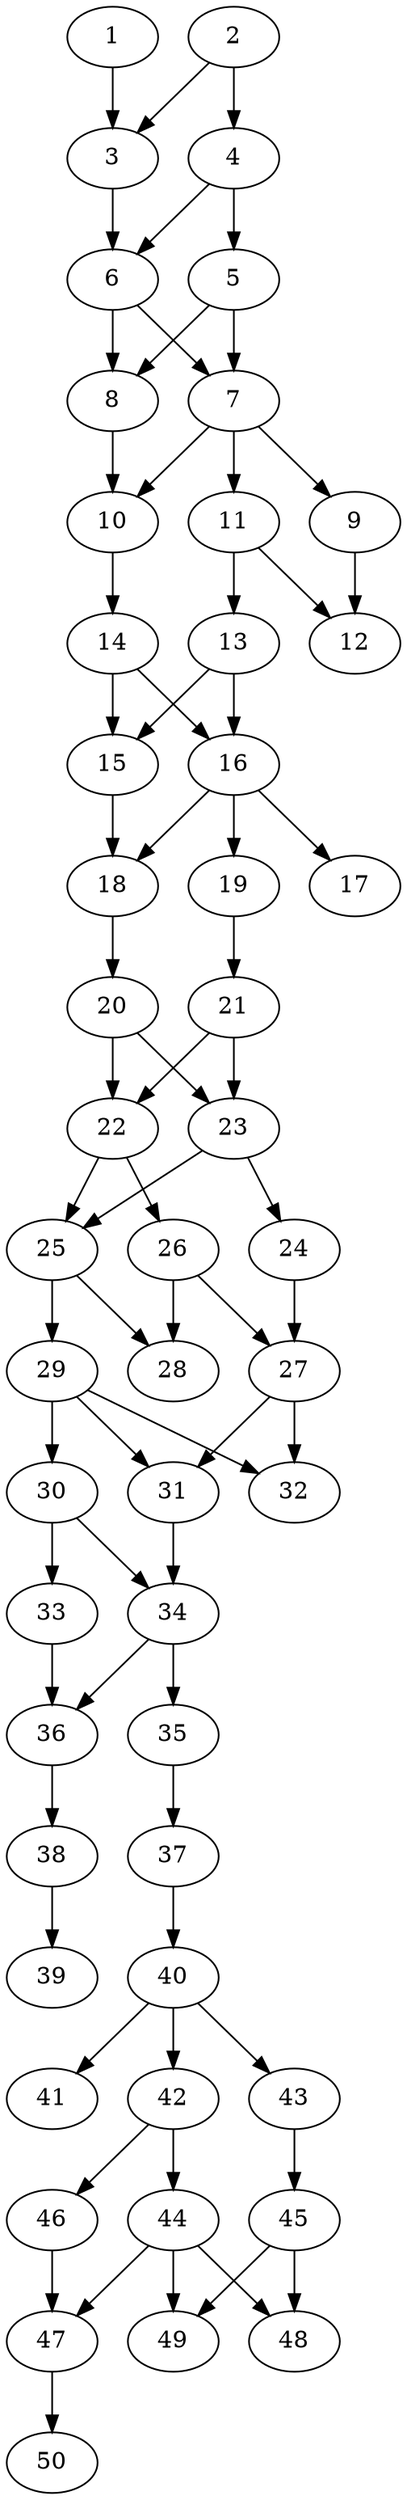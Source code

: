 // DAG automatically generated by daggen at Thu Oct  3 14:07:58 2019
// ./daggen --dot -n 50 --ccr 0.4 --fat 0.3 --regular 0.9 --density 0.7 --mindata 5242880 --maxdata 52428800 
digraph G {
  1 [size="65208320", alpha="0.05", expect_size="26083328"] 
  1 -> 3 [size ="26083328"]
  2 [size="21798400", alpha="0.00", expect_size="8719360"] 
  2 -> 3 [size ="8719360"]
  2 -> 4 [size ="8719360"]
  3 [size="19182080", alpha="0.19", expect_size="7672832"] 
  3 -> 6 [size ="7672832"]
  4 [size="92364800", alpha="0.01", expect_size="36945920"] 
  4 -> 5 [size ="36945920"]
  4 -> 6 [size ="36945920"]
  5 [size="105676800", alpha="0.15", expect_size="42270720"] 
  5 -> 7 [size ="42270720"]
  5 -> 8 [size ="42270720"]
  6 [size="55091200", alpha="0.13", expect_size="22036480"] 
  6 -> 7 [size ="22036480"]
  6 -> 8 [size ="22036480"]
  7 [size="90391040", alpha="0.03", expect_size="36156416"] 
  7 -> 9 [size ="36156416"]
  7 -> 10 [size ="36156416"]
  7 -> 11 [size ="36156416"]
  8 [size="43440640", alpha="0.13", expect_size="17376256"] 
  8 -> 10 [size ="17376256"]
  9 [size="47464960", alpha="0.18", expect_size="18985984"] 
  9 -> 12 [size ="18985984"]
  10 [size="122700800", alpha="0.17", expect_size="49080320"] 
  10 -> 14 [size ="49080320"]
  11 [size="17346560", alpha="0.13", expect_size="6938624"] 
  11 -> 12 [size ="6938624"]
  11 -> 13 [size ="6938624"]
  12 [size="47311360", alpha="0.02", expect_size="18924544"] 
  13 [size="47605760", alpha="0.11", expect_size="19042304"] 
  13 -> 15 [size ="19042304"]
  13 -> 16 [size ="19042304"]
  14 [size="40657920", alpha="0.06", expect_size="16263168"] 
  14 -> 15 [size ="16263168"]
  14 -> 16 [size ="16263168"]
  15 [size="45273600", alpha="0.01", expect_size="18109440"] 
  15 -> 18 [size ="18109440"]
  16 [size="17472000", alpha="0.03", expect_size="6988800"] 
  16 -> 17 [size ="6988800"]
  16 -> 18 [size ="6988800"]
  16 -> 19 [size ="6988800"]
  17 [size="92843520", alpha="0.10", expect_size="37137408"] 
  18 [size="109278720", alpha="0.15", expect_size="43711488"] 
  18 -> 20 [size ="43711488"]
  19 [size="65070080", alpha="0.09", expect_size="26028032"] 
  19 -> 21 [size ="26028032"]
  20 [size="52354560", alpha="0.19", expect_size="20941824"] 
  20 -> 22 [size ="20941824"]
  20 -> 23 [size ="20941824"]
  21 [size="34944000", alpha="0.19", expect_size="13977600"] 
  21 -> 22 [size ="13977600"]
  21 -> 23 [size ="13977600"]
  22 [size="110648320", alpha="0.19", expect_size="44259328"] 
  22 -> 25 [size ="44259328"]
  22 -> 26 [size ="44259328"]
  23 [size="122903040", alpha="0.01", expect_size="49161216"] 
  23 -> 24 [size ="49161216"]
  23 -> 25 [size ="49161216"]
  24 [size="70379520", alpha="0.16", expect_size="28151808"] 
  24 -> 27 [size ="28151808"]
  25 [size="104473600", alpha="0.07", expect_size="41789440"] 
  25 -> 28 [size ="41789440"]
  25 -> 29 [size ="41789440"]
  26 [size="109995520", alpha="0.06", expect_size="43998208"] 
  26 -> 27 [size ="43998208"]
  26 -> 28 [size ="43998208"]
  27 [size="125829120", alpha="0.17", expect_size="50331648"] 
  27 -> 31 [size ="50331648"]
  27 -> 32 [size ="50331648"]
  28 [size="69117440", alpha="0.13", expect_size="27646976"] 
  29 [size="36800000", alpha="0.15", expect_size="14720000"] 
  29 -> 30 [size ="14720000"]
  29 -> 31 [size ="14720000"]
  29 -> 32 [size ="14720000"]
  30 [size="87738880", alpha="0.16", expect_size="35095552"] 
  30 -> 33 [size ="35095552"]
  30 -> 34 [size ="35095552"]
  31 [size="82752000", alpha="0.18", expect_size="33100800"] 
  31 -> 34 [size ="33100800"]
  32 [size="73945600", alpha="0.05", expect_size="29578240"] 
  33 [size="70005760", alpha="0.18", expect_size="28002304"] 
  33 -> 36 [size ="28002304"]
  34 [size="77009920", alpha="0.16", expect_size="30803968"] 
  34 -> 35 [size ="30803968"]
  34 -> 36 [size ="30803968"]
  35 [size="56253440", alpha="0.19", expect_size="22501376"] 
  35 -> 37 [size ="22501376"]
  36 [size="100305920", alpha="0.03", expect_size="40122368"] 
  36 -> 38 [size ="40122368"]
  37 [size="15224320", alpha="0.01", expect_size="6089728"] 
  37 -> 40 [size ="6089728"]
  38 [size="114224640", alpha="0.14", expect_size="45689856"] 
  38 -> 39 [size ="45689856"]
  39 [size="73743360", alpha="0.17", expect_size="29497344"] 
  40 [size="46108160", alpha="0.06", expect_size="18443264"] 
  40 -> 41 [size ="18443264"]
  40 -> 42 [size ="18443264"]
  40 -> 43 [size ="18443264"]
  41 [size="22947840", alpha="0.19", expect_size="9179136"] 
  42 [size="126469120", alpha="0.09", expect_size="50587648"] 
  42 -> 44 [size ="50587648"]
  42 -> 46 [size ="50587648"]
  43 [size="36981760", alpha="0.17", expect_size="14792704"] 
  43 -> 45 [size ="14792704"]
  44 [size="24916480", alpha="0.15", expect_size="9966592"] 
  44 -> 47 [size ="9966592"]
  44 -> 48 [size ="9966592"]
  44 -> 49 [size ="9966592"]
  45 [size="117826560", alpha="0.08", expect_size="47130624"] 
  45 -> 48 [size ="47130624"]
  45 -> 49 [size ="47130624"]
  46 [size="111951360", alpha="0.18", expect_size="44780544"] 
  46 -> 47 [size ="44780544"]
  47 [size="129617920", alpha="0.07", expect_size="51847168"] 
  47 -> 50 [size ="51847168"]
  48 [size="14638080", alpha="0.05", expect_size="5855232"] 
  49 [size="99115520", alpha="0.07", expect_size="39646208"] 
  50 [size="81118720", alpha="0.02", expect_size="32447488"] 
}
